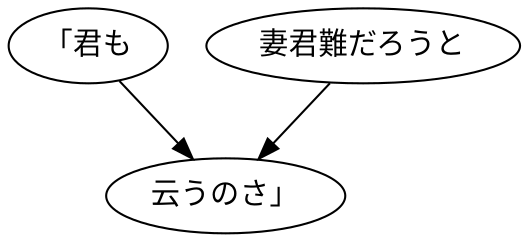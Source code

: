 digraph graph7876 {
	node0 [label="「君も"];
	node1 [label="妻君難だろうと"];
	node2 [label="云うのさ」"];
	node0 -> node2;
	node1 -> node2;
}
